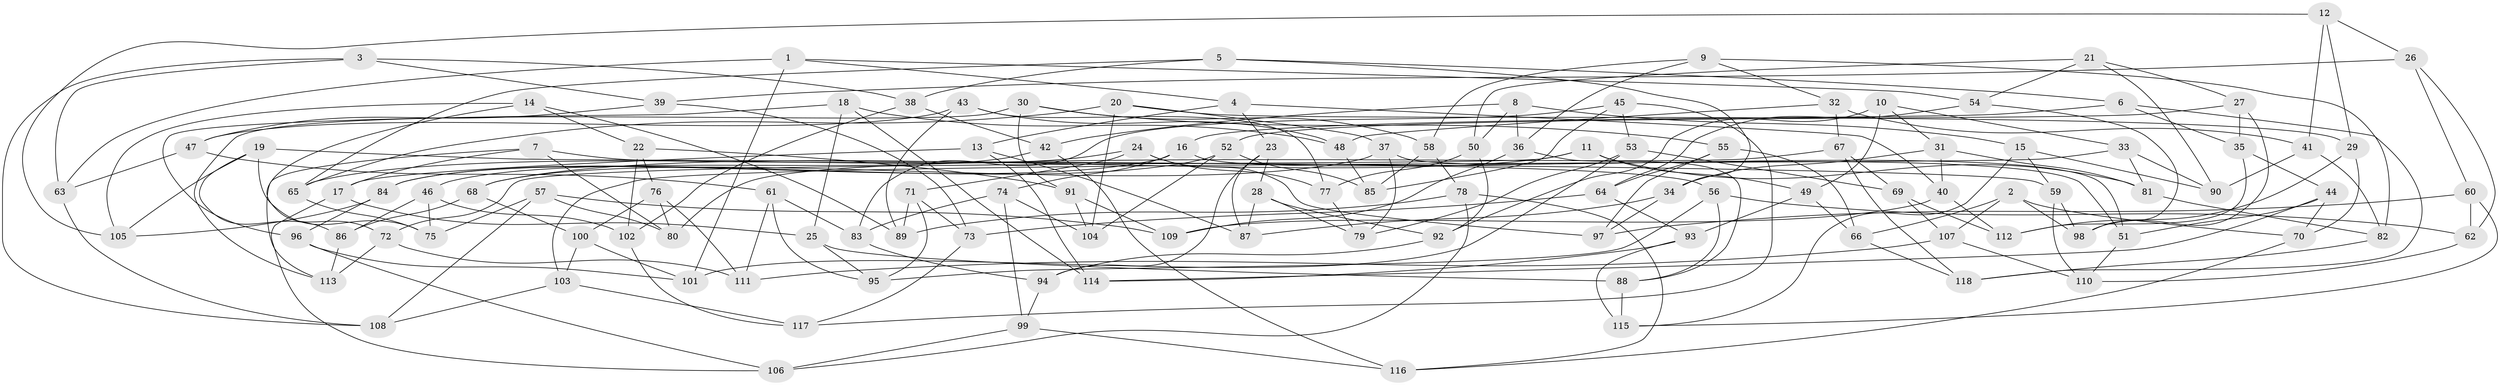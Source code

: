 // Generated by graph-tools (version 1.1) at 2025/59/03/09/25 04:59:36]
// undirected, 118 vertices, 236 edges
graph export_dot {
graph [start="1"]
  node [color=gray90,style=filled];
  1;
  2;
  3;
  4;
  5;
  6;
  7;
  8;
  9;
  10;
  11;
  12;
  13;
  14;
  15;
  16;
  17;
  18;
  19;
  20;
  21;
  22;
  23;
  24;
  25;
  26;
  27;
  28;
  29;
  30;
  31;
  32;
  33;
  34;
  35;
  36;
  37;
  38;
  39;
  40;
  41;
  42;
  43;
  44;
  45;
  46;
  47;
  48;
  49;
  50;
  51;
  52;
  53;
  54;
  55;
  56;
  57;
  58;
  59;
  60;
  61;
  62;
  63;
  64;
  65;
  66;
  67;
  68;
  69;
  70;
  71;
  72;
  73;
  74;
  75;
  76;
  77;
  78;
  79;
  80;
  81;
  82;
  83;
  84;
  85;
  86;
  87;
  88;
  89;
  90;
  91;
  92;
  93;
  94;
  95;
  96;
  97;
  98;
  99;
  100;
  101;
  102;
  103;
  104;
  105;
  106;
  107;
  108;
  109;
  110;
  111;
  112;
  113;
  114;
  115;
  116;
  117;
  118;
  1 -- 54;
  1 -- 101;
  1 -- 63;
  1 -- 4;
  2 -- 66;
  2 -- 107;
  2 -- 70;
  2 -- 98;
  3 -- 63;
  3 -- 38;
  3 -- 39;
  3 -- 108;
  4 -- 40;
  4 -- 23;
  4 -- 13;
  5 -- 6;
  5 -- 38;
  5 -- 34;
  5 -- 65;
  6 -- 16;
  6 -- 118;
  6 -- 35;
  7 -- 80;
  7 -- 17;
  7 -- 113;
  7 -- 56;
  8 -- 50;
  8 -- 15;
  8 -- 42;
  8 -- 36;
  9 -- 36;
  9 -- 58;
  9 -- 82;
  9 -- 32;
  10 -- 92;
  10 -- 31;
  10 -- 49;
  10 -- 33;
  11 -- 81;
  11 -- 49;
  11 -- 72;
  11 -- 68;
  12 -- 26;
  12 -- 41;
  12 -- 29;
  12 -- 105;
  13 -- 17;
  13 -- 87;
  13 -- 114;
  14 -- 72;
  14 -- 89;
  14 -- 22;
  14 -- 105;
  15 -- 59;
  15 -- 90;
  15 -- 115;
  16 -- 74;
  16 -- 84;
  16 -- 51;
  17 -- 25;
  17 -- 106;
  18 -- 114;
  18 -- 48;
  18 -- 96;
  18 -- 25;
  19 -- 86;
  19 -- 75;
  19 -- 105;
  19 -- 59;
  20 -- 104;
  20 -- 37;
  20 -- 29;
  20 -- 65;
  21 -- 50;
  21 -- 54;
  21 -- 27;
  21 -- 90;
  22 -- 76;
  22 -- 102;
  22 -- 91;
  23 -- 28;
  23 -- 87;
  23 -- 94;
  24 -- 97;
  24 -- 71;
  24 -- 77;
  24 -- 65;
  25 -- 95;
  25 -- 88;
  26 -- 62;
  26 -- 60;
  26 -- 39;
  27 -- 52;
  27 -- 35;
  27 -- 98;
  28 -- 87;
  28 -- 79;
  28 -- 92;
  29 -- 112;
  29 -- 70;
  30 -- 55;
  30 -- 113;
  30 -- 58;
  30 -- 91;
  31 -- 34;
  31 -- 81;
  31 -- 40;
  32 -- 67;
  32 -- 41;
  32 -- 48;
  33 -- 103;
  33 -- 81;
  33 -- 90;
  34 -- 97;
  34 -- 87;
  35 -- 112;
  35 -- 44;
  36 -- 88;
  36 -- 109;
  37 -- 68;
  37 -- 79;
  37 -- 51;
  38 -- 42;
  38 -- 102;
  39 -- 47;
  39 -- 73;
  40 -- 109;
  40 -- 112;
  41 -- 90;
  41 -- 82;
  42 -- 46;
  42 -- 116;
  43 -- 89;
  43 -- 48;
  43 -- 77;
  43 -- 47;
  44 -- 51;
  44 -- 70;
  44 -- 114;
  45 -- 117;
  45 -- 83;
  45 -- 53;
  45 -- 85;
  46 -- 75;
  46 -- 86;
  46 -- 102;
  47 -- 63;
  47 -- 61;
  48 -- 85;
  49 -- 93;
  49 -- 66;
  50 -- 77;
  50 -- 92;
  51 -- 110;
  52 -- 85;
  52 -- 84;
  52 -- 104;
  53 -- 79;
  53 -- 101;
  53 -- 69;
  54 -- 98;
  54 -- 64;
  55 -- 97;
  55 -- 66;
  55 -- 64;
  56 -- 88;
  56 -- 95;
  56 -- 62;
  57 -- 75;
  57 -- 108;
  57 -- 109;
  57 -- 80;
  58 -- 85;
  58 -- 78;
  59 -- 110;
  59 -- 98;
  60 -- 62;
  60 -- 97;
  60 -- 115;
  61 -- 111;
  61 -- 83;
  61 -- 95;
  62 -- 110;
  63 -- 108;
  64 -- 73;
  64 -- 93;
  65 -- 75;
  66 -- 118;
  67 -- 69;
  67 -- 118;
  67 -- 80;
  68 -- 86;
  68 -- 100;
  69 -- 112;
  69 -- 107;
  70 -- 116;
  71 -- 73;
  71 -- 89;
  71 -- 95;
  72 -- 113;
  72 -- 111;
  73 -- 117;
  74 -- 99;
  74 -- 104;
  74 -- 83;
  76 -- 111;
  76 -- 100;
  76 -- 80;
  77 -- 79;
  78 -- 89;
  78 -- 106;
  78 -- 116;
  81 -- 82;
  82 -- 118;
  83 -- 94;
  84 -- 105;
  84 -- 96;
  86 -- 113;
  88 -- 115;
  91 -- 109;
  91 -- 104;
  92 -- 94;
  93 -- 114;
  93 -- 115;
  94 -- 99;
  96 -- 106;
  96 -- 101;
  99 -- 106;
  99 -- 116;
  100 -- 101;
  100 -- 103;
  102 -- 117;
  103 -- 108;
  103 -- 117;
  107 -- 111;
  107 -- 110;
}
